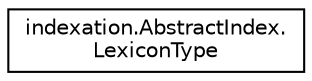 digraph "Graphe hiérarchique des classes"
{
  edge [fontname="Helvetica",fontsize="10",labelfontname="Helvetica",labelfontsize="10"];
  node [fontname="Helvetica",fontsize="10",shape=record];
  rankdir="LR";
  Node0 [label="indexation.AbstractIndex.\lLexiconType",height=0.2,width=0.4,color="black", fillcolor="white", style="filled",URL="$enumindexation_1_1AbstractIndex_1_1LexiconType.html"];
}
